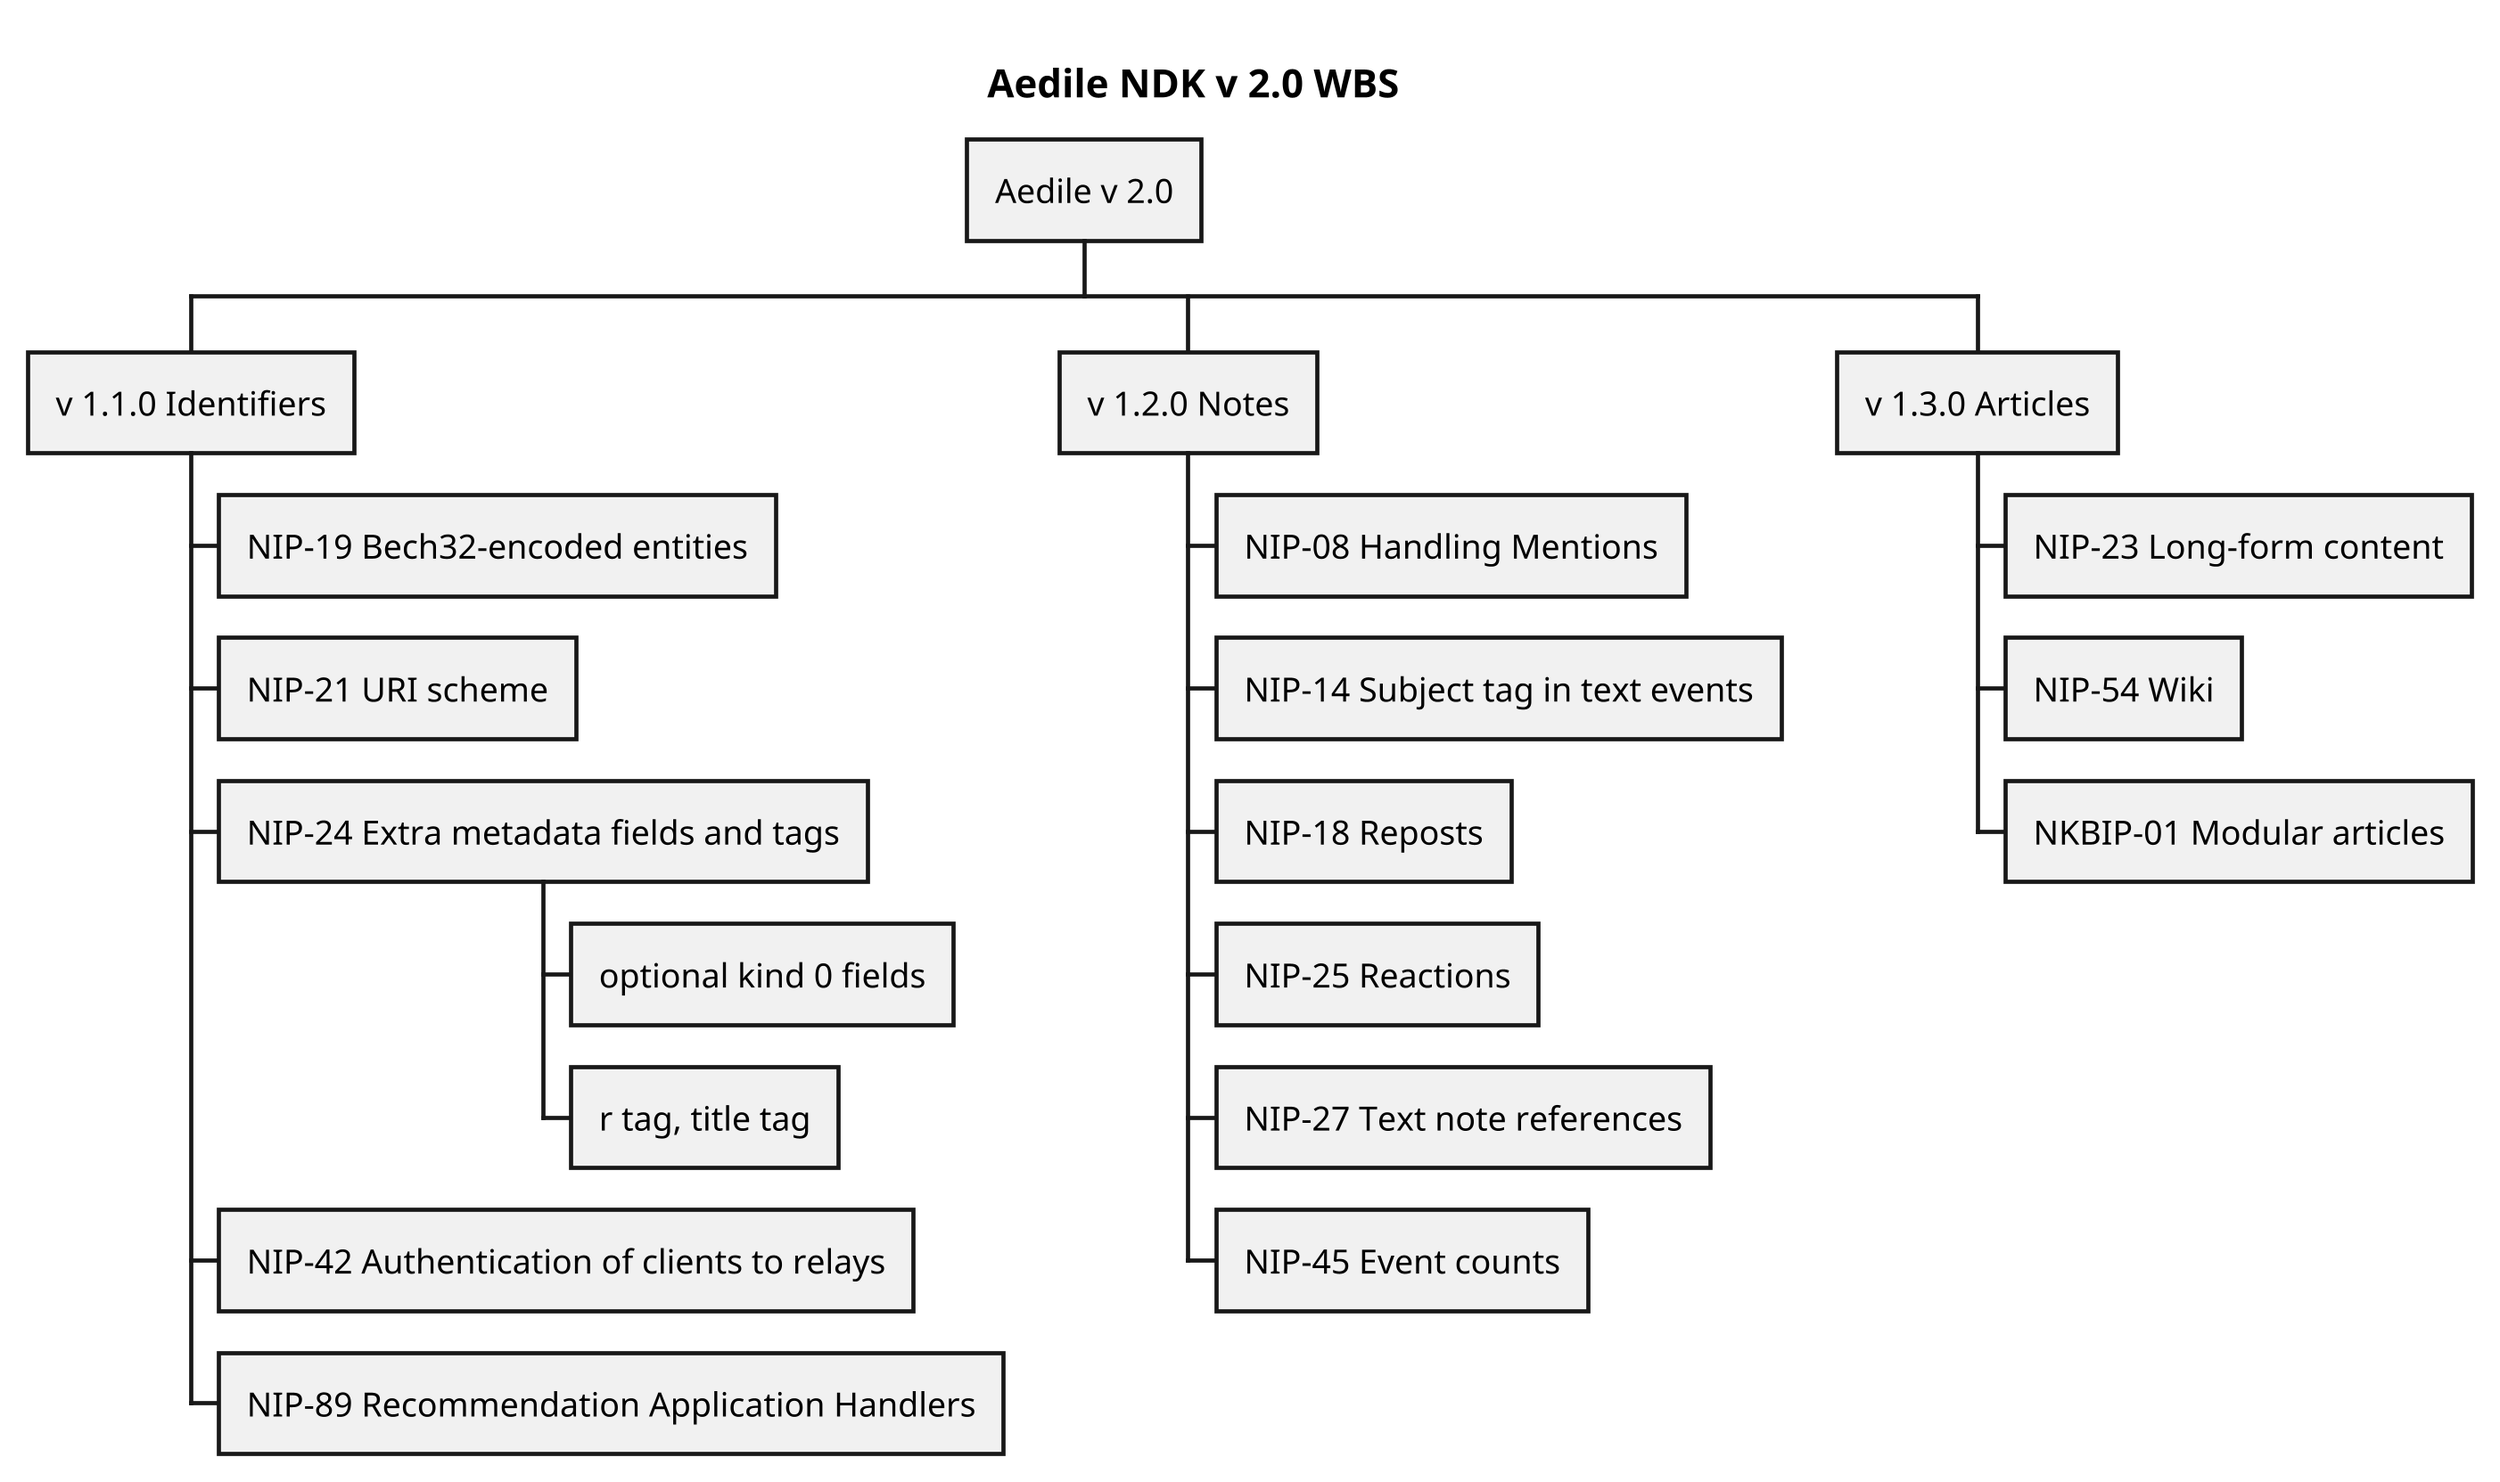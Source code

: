 @startwbs Aedile_v2.0_WBS

skinparam dpi 300
title Aedile NDK v 2.0 WBS

* Aedile v 2.0

** v 1.1.0 Identifiers
*** NIP-19 Bech32-encoded entities
*** NIP-21 URI scheme
*** NIP-24 Extra metadata fields and tags
**** optional kind 0 fields
**** r tag, title tag
*** NIP-42 Authentication of clients to relays
*** NIP-89 Recommendation Application Handlers

** v 1.2.0 Notes
*** NIP-08 Handling Mentions
*** NIP-14 Subject tag in text events
*** NIP-18 Reposts
*** NIP-25 Reactions
*** NIP-27 Text note references
*** NIP-45 Event counts

** v 1.3.0 Articles
*** NIP-23 Long-form content
*** NIP-54 Wiki
*** NKBIP-01 Modular articles

@endwbs